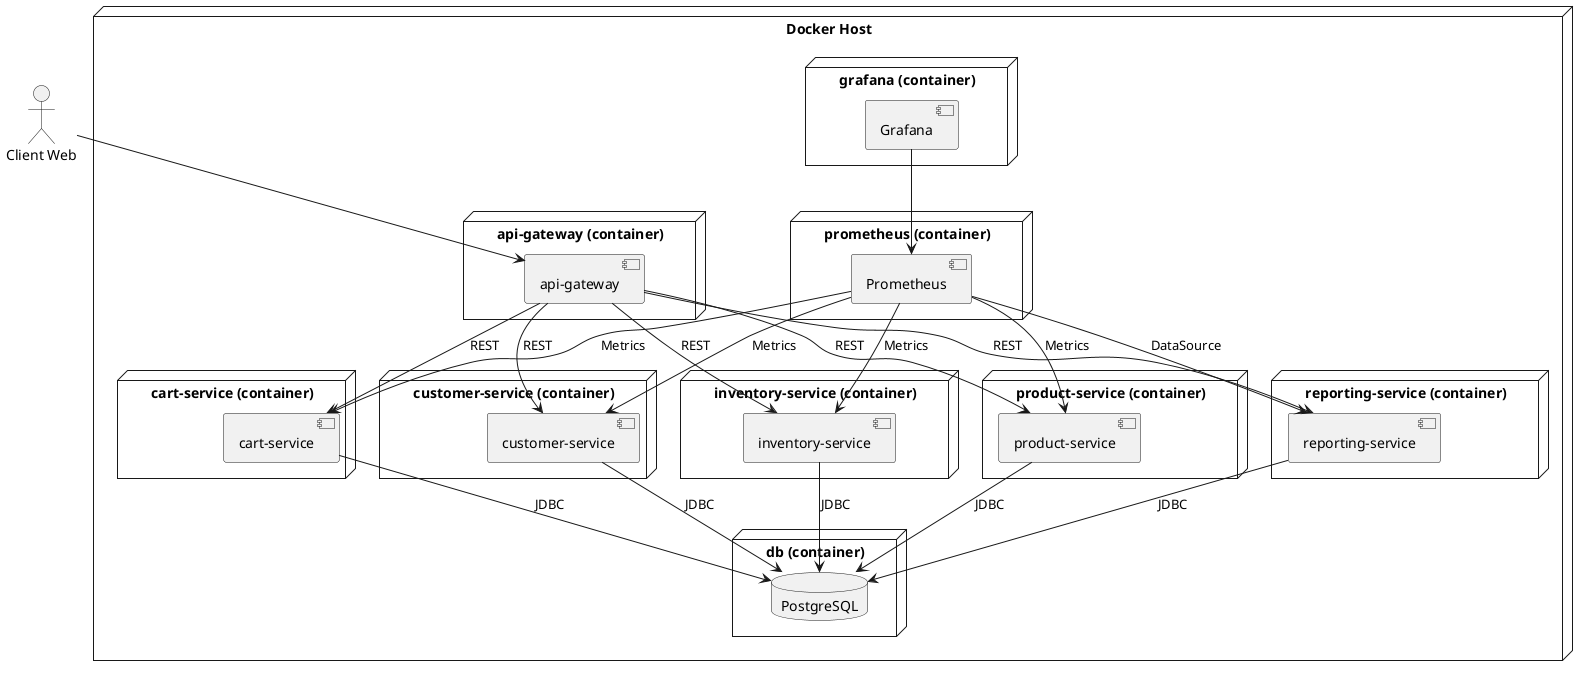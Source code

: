 @startuml

' Représentation des utilisateurs
actor "Client Web" as client

' Conteneur Docker pour l'API Gateway
node "Docker Host" {
  node "api-gateway (container)" {
    [api-gateway]
  }
  node "cart-service (container)" {
    [cart-service]
  }
  node "customer-service (container)" {
    [customer-service]
  }
  node "inventory-service (container)" {
    [inventory-service]
  }
  node "product-service (container)" {
    [product-service]
  }
  node "reporting-service (container)" {
    [reporting-service]
  }
  node "db (container)" {
    database "PostgreSQL"
  }
  node "prometheus (container)" {
    [Prometheus]
  }
  node "grafana (container)" {
    [Grafana]
  }
}

' Flux de communication
client --> [api-gateway]
[api-gateway] --> [cart-service] : REST
[api-gateway] --> [customer-service] : REST
[api-gateway] --> [inventory-service]: REST
[api-gateway] --> [product-service]: REST
[api-gateway] --> [reporting-service]: REST

[cart-service] --> [PostgreSQL]: JDBC
[customer-service] --> [PostgreSQL]: JDBC
[inventory-service] --> [PostgreSQL]: JDBC
[product-service] --> [PostgreSQL]: JDBC
[reporting-service] --> [PostgreSQL]: JDBC

[Prometheus] --> [cart-service]: Metrics
[Prometheus] --> [customer-service]: Metrics
[Prometheus] --> [inventory-service]: Metrics
[Prometheus] --> [product-service]: Metrics
[Prometheus] --> [reporting-service]: DataSource
[Grafana] --> [Prometheus]


@enduml